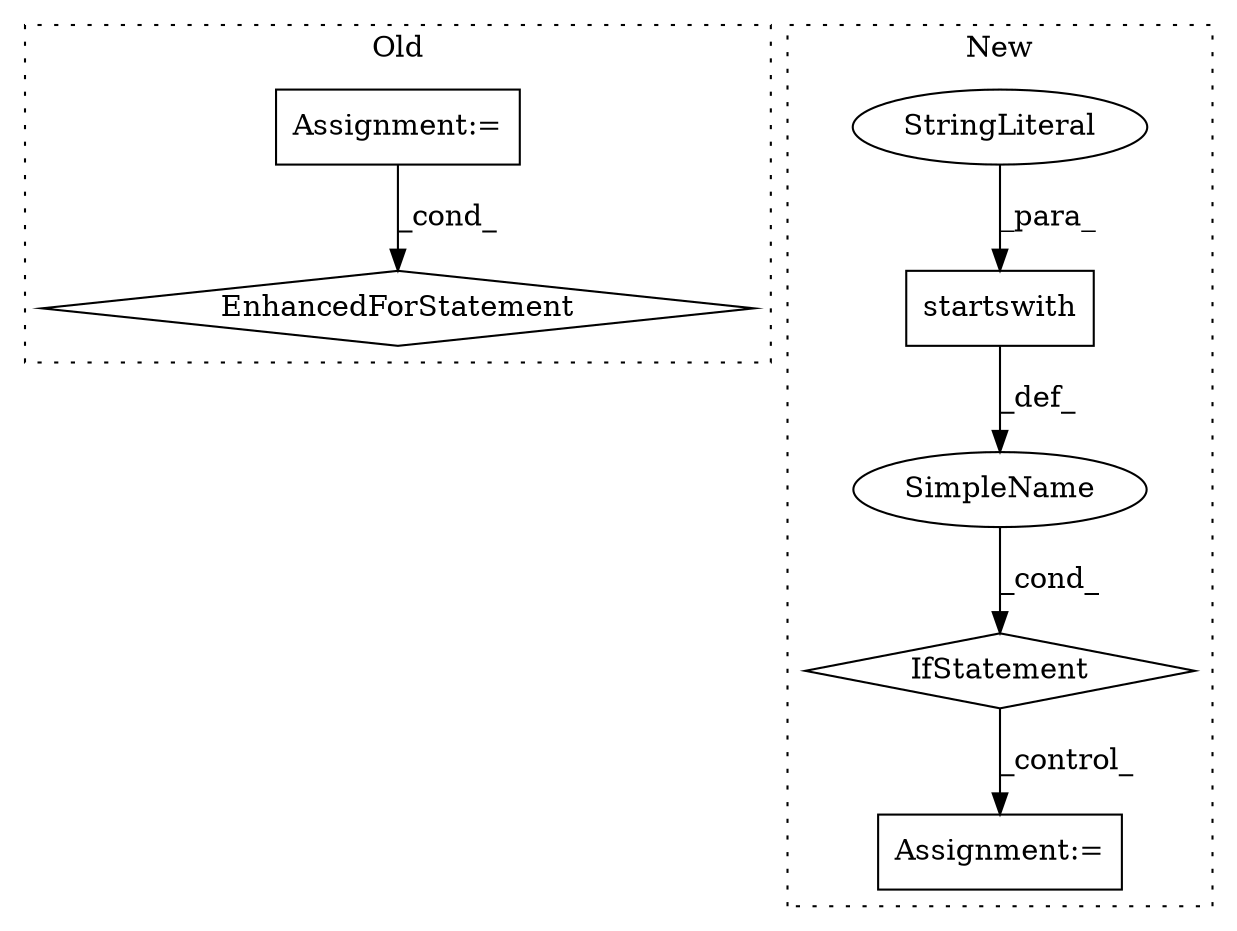 digraph G {
subgraph cluster0 {
1 [label="EnhancedForStatement" a="70" s="613,717" l="53,2" shape="diamond"];
7 [label="Assignment:=" a="7" s="613,717" l="53,2" shape="box"];
label = "Old";
style="dotted";
}
subgraph cluster1 {
2 [label="startswith" a="32" s="1491,1510" l="11,1" shape="box"];
3 [label="IfStatement" a="25" s="1479,1511" l="4,2" shape="diamond"];
4 [label="StringLiteral" a="45" s="1502" l="8" shape="ellipse"];
5 [label="Assignment:=" a="7" s="1531" l="1" shape="box"];
6 [label="SimpleName" a="42" s="" l="" shape="ellipse"];
label = "New";
style="dotted";
}
2 -> 6 [label="_def_"];
3 -> 5 [label="_control_"];
4 -> 2 [label="_para_"];
6 -> 3 [label="_cond_"];
7 -> 1 [label="_cond_"];
}